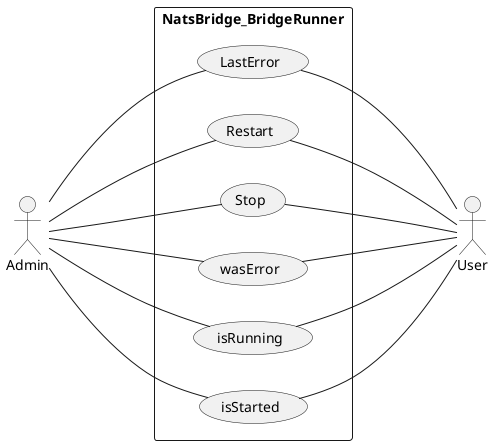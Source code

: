 @startuml BridgeRunner

left to right direction

actor Admin 
actor User


rectangle NatsBridge_BridgeRunner{
    Admin --- (LastError)
    Admin --- (Restart)
    Admin --- (Stop)
    Admin --- (wasError)
    Admin --- (isRunning)
    Admin --- (isStarted)
    (LastError) --- User
    (Restart) --- User
    (Stop) --- User
    (wasError) --- User
    (isRunning) --- User
    (isStarted) --- User
}


@enduml